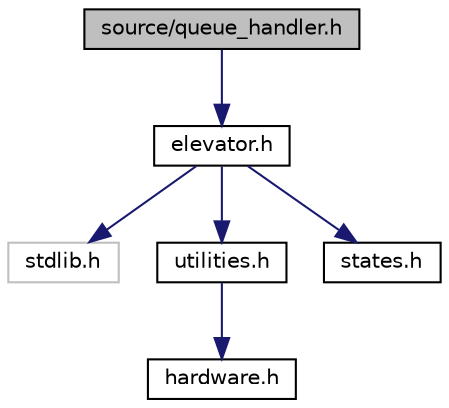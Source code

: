 digraph "source/queue_handler.h"
{
 // LATEX_PDF_SIZE
  edge [fontname="Helvetica",fontsize="10",labelfontname="Helvetica",labelfontsize="10"];
  node [fontname="Helvetica",fontsize="10",shape=record];
  Node1 [label="source/queue_handler.h",height=0.2,width=0.4,color="black", fillcolor="grey75", style="filled", fontcolor="black",tooltip="Library for doing operations with a queue matrix defined in an Elevator struct."];
  Node1 -> Node2 [color="midnightblue",fontsize="10",style="solid",fontname="Helvetica"];
  Node2 [label="elevator.h",height=0.2,width=0.4,color="black", fillcolor="white", style="filled",URL="$elevator_8h.html",tooltip="Library for an Elevator struct, and for operations on an Elevator struct."];
  Node2 -> Node3 [color="midnightblue",fontsize="10",style="solid",fontname="Helvetica"];
  Node3 [label="stdlib.h",height=0.2,width=0.4,color="grey75", fillcolor="white", style="filled",tooltip=" "];
  Node2 -> Node4 [color="midnightblue",fontsize="10",style="solid",fontname="Helvetica"];
  Node4 [label="utilities.h",height=0.2,width=0.4,color="black", fillcolor="white", style="filled",URL="$utilities_8h.html",tooltip="Useful functions."];
  Node4 -> Node5 [color="midnightblue",fontsize="10",style="solid",fontname="Helvetica"];
  Node5 [label="hardware.h",height=0.2,width=0.4,color="black", fillcolor="white", style="filled",URL="$hardware_8h.html",tooltip="Driver for the elevator hardware."];
  Node2 -> Node6 [color="midnightblue",fontsize="10",style="solid",fontname="Helvetica"];
  Node6 [label="states.h",height=0.2,width=0.4,color="black", fillcolor="white", style="filled",URL="$states_8h.html",tooltip="Enum containing the states of the elevator."];
}
